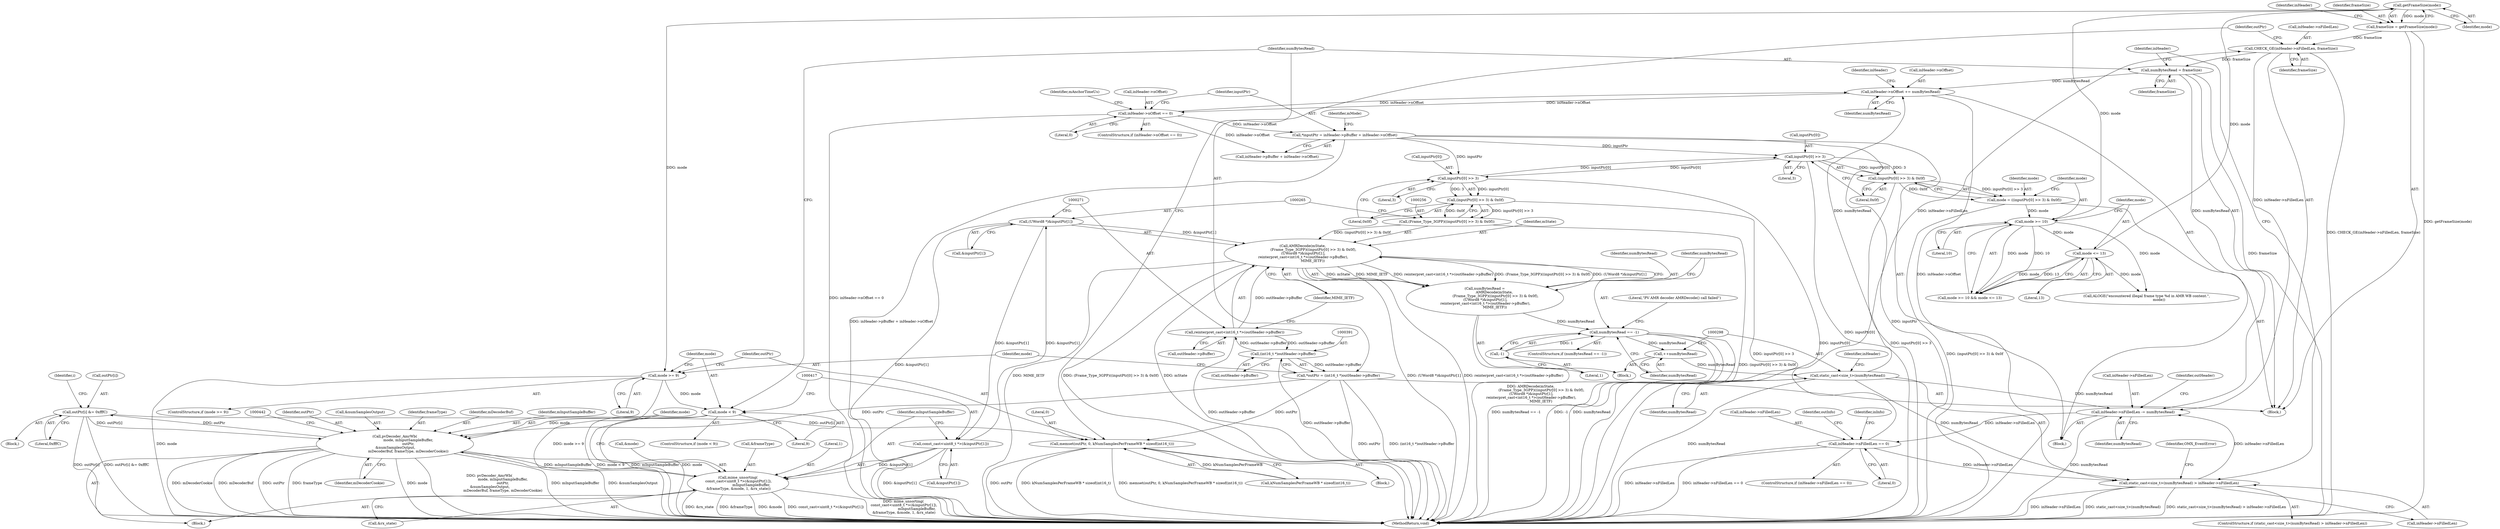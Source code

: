 digraph "1_Android_65756b4082cd79a2d99b2ccb5b392291fd53703f@array" {
"1000458" [label="(Call,outPtr[i] &= 0xfffC)"];
"1000431" [label="(Call,pvDecoder_AmrWb(\n                        mode, mInputSampleBuffer,\n                        outPtr,\n &numSamplesOutput,\n                        mDecoderBuf, frameType, mDecoderCookie))"];
"1000409" [label="(Call,mode < 9)"];
"1000396" [label="(Call,mode >= 9)"];
"1000380" [label="(Call,getFrameSize(mode))"];
"1000361" [label="(Call,mode <= 13)"];
"1000358" [label="(Call,mode >= 10)"];
"1000347" [label="(Call,mode = ((inputPtr[0] >> 3) & 0x0f))"];
"1000349" [label="(Call,(inputPtr[0] >> 3) & 0x0f)"];
"1000350" [label="(Call,inputPtr[0] >> 3)"];
"1000258" [label="(Call,inputPtr[0] >> 3)"];
"1000205" [label="(Call,*inputPtr = inHeader->pBuffer + inHeader->nOffset)"];
"1000190" [label="(Call,inHeader->nOffset == 0)"];
"1000466" [label="(Call,inHeader->nOffset += numBytesRead)"];
"1000297" [label="(Call,static_cast<size_t>(numBytesRead))"];
"1000293" [label="(Call,++numBytesRead)"];
"1000277" [label="(Call,numBytesRead == -1)"];
"1000251" [label="(Call,numBytesRead =\n                 AMRDecode(mState,\n                   (Frame_Type_3GPP)((inputPtr[0] >> 3) & 0x0f),\n (UWord8 *)&inputPtr[1],\n reinterpret_cast<int16_t *>(outHeader->pBuffer),\n                  MIME_IETF))"];
"1000253" [label="(Call,AMRDecode(mState,\n                   (Frame_Type_3GPP)((inputPtr[0] >> 3) & 0x0f),\n (UWord8 *)&inputPtr[1],\n reinterpret_cast<int16_t *>(outHeader->pBuffer),\n                  MIME_IETF))"];
"1000255" [label="(Call,(Frame_Type_3GPP)((inputPtr[0] >> 3) & 0x0f))"];
"1000257" [label="(Call,(inputPtr[0] >> 3) & 0x0f)"];
"1000264" [label="(Call,(UWord8 *)&inputPtr[1])"];
"1000416" [label="(Call,const_cast<uint8_t *>(&inputPtr[1]))"];
"1000270" [label="(Call,reinterpret_cast<int16_t *>(outHeader->pBuffer))"];
"1000390" [label="(Call,(int16_t *)outHeader->pBuffer)"];
"1000279" [label="(Call,-1)"];
"1000463" [label="(Call,numBytesRead = frameSize)"];
"1000382" [label="(Call,CHECK_GE(inHeader->nFilledLen, frameSize))"];
"1000518" [label="(Call,inHeader->nFilledLen == 0)"];
"1000471" [label="(Call,inHeader->nFilledLen -= numBytesRead)"];
"1000296" [label="(Call,static_cast<size_t>(numBytesRead) > inHeader->nFilledLen)"];
"1000378" [label="(Call,frameSize = getFrameSize(mode))"];
"1000415" [label="(Call,mime_unsorting(\n const_cast<uint8_t *>(&inputPtr[1]),\n                        mInputSampleBuffer,\n &frameType, &mode, 1, &rx_state))"];
"1000458" [label="(Call,outPtr[i] &= 0xfffC)"];
"1000388" [label="(Call,*outPtr = (int16_t *)outHeader->pBuffer)"];
"1000400" [label="(Call,memset(outPtr, 0, kNumSamplesPerFrameWB * sizeof(int16_t)))"];
"1000280" [label="(Literal,1)"];
"1000402" [label="(Literal,0)"];
"1000266" [label="(Call,&inputPtr[1])"];
"1000384" [label="(Identifier,inHeader)"];
"1000276" [label="(ControlStructure,if (numBytesRead == -1))"];
"1000294" [label="(Identifier,numBytesRead)"];
"1000427" [label="(Literal,1)"];
"1000253" [label="(Call,AMRDecode(mState,\n                   (Frame_Type_3GPP)((inputPtr[0] >> 3) & 0x0f),\n (UWord8 *)&inputPtr[1],\n reinterpret_cast<int16_t *>(outHeader->pBuffer),\n                  MIME_IETF))"];
"1000191" [label="(Call,inHeader->nOffset)"];
"1000357" [label="(Call,mode >= 10 && mode <= 13)"];
"1000381" [label="(Identifier,mode)"];
"1000475" [label="(Identifier,numBytesRead)"];
"1000434" [label="(Identifier,outPtr)"];
"1000197" [label="(Identifier,mAnchorTimeUs)"];
"1000358" [label="(Call,mode >= 10)"];
"1000556" [label="(MethodReturn,void)"];
"1000190" [label="(Call,inHeader->nOffset == 0)"];
"1000275" [label="(Identifier,MIME_IETF)"];
"1000435" [label="(Call,&numSamplesOutput)"];
"1000390" [label="(Call,(int16_t *)outHeader->pBuffer)"];
"1000438" [label="(Identifier,frameType)"];
"1000258" [label="(Call,inputPtr[0] >> 3)"];
"1000415" [label="(Call,mime_unsorting(\n const_cast<uint8_t *>(&inputPtr[1]),\n                        mInputSampleBuffer,\n &frameType, &mode, 1, &rx_state))"];
"1000348" [label="(Identifier,mode)"];
"1000401" [label="(Identifier,outPtr)"];
"1000272" [label="(Call,outHeader->pBuffer)"];
"1000458" [label="(Call,outPtr[i] &= 0xfffC)"];
"1000386" [label="(Identifier,frameSize)"];
"1000300" [label="(Call,inHeader->nFilledLen)"];
"1000456" [label="(Identifier,i)"];
"1000279" [label="(Call,-1)"];
"1000408" [label="(ControlStructure,if (mode < 9))"];
"1000468" [label="(Identifier,inHeader)"];
"1000465" [label="(Identifier,frameSize)"];
"1000361" [label="(Call,mode <= 13)"];
"1000296" [label="(Call,static_cast<size_t>(numBytesRead) > inHeader->nFilledLen)"];
"1000459" [label="(Call,outPtr[i])"];
"1000270" [label="(Call,reinterpret_cast<int16_t *>(outHeader->pBuffer))"];
"1000467" [label="(Call,inHeader->nOffset)"];
"1000410" [label="(Identifier,mode)"];
"1000355" [label="(Literal,0x0f)"];
"1000418" [label="(Call,&inputPtr[1])"];
"1000463" [label="(Call,numBytesRead = frameSize)"];
"1000428" [label="(Call,&rx_state)"];
"1000351" [label="(Call,inputPtr[0])"];
"1000519" [label="(Call,inHeader->nFilledLen)"];
"1000194" [label="(Literal,0)"];
"1000473" [label="(Identifier,inHeader)"];
"1000251" [label="(Call,numBytesRead =\n                 AMRDecode(mState,\n                   (Frame_Type_3GPP)((inputPtr[0] >> 3) & 0x0f),\n (UWord8 *)&inputPtr[1],\n reinterpret_cast<int16_t *>(outHeader->pBuffer),\n                  MIME_IETF))"];
"1000354" [label="(Literal,3)"];
"1000350" [label="(Call,inputPtr[0] >> 3)"];
"1000416" [label="(Call,const_cast<uint8_t *>(&inputPtr[1]))"];
"1000431" [label="(Call,pvDecoder_AmrWb(\n                        mode, mInputSampleBuffer,\n                        outPtr,\n &numSamplesOutput,\n                        mDecoderBuf, frameType, mDecoderCookie))"];
"1000412" [label="(Block,)"];
"1000380" [label="(Call,getFrameSize(mode))"];
"1000425" [label="(Call,&mode)"];
"1000360" [label="(Literal,10)"];
"1000457" [label="(Block,)"];
"1000277" [label="(Call,numBytesRead == -1)"];
"1000189" [label="(ControlStructure,if (inHeader->nOffset == 0))"];
"1000392" [label="(Call,outHeader->pBuffer)"];
"1000389" [label="(Identifier,outPtr)"];
"1000379" [label="(Identifier,frameSize)"];
"1000462" [label="(Literal,0xfffC)"];
"1000314" [label="(Block,)"];
"1000437" [label="(Identifier,mDecoderBuf)"];
"1000541" [label="(Identifier,outInfo)"];
"1000403" [label="(Call,kNumSamplesPerFrameWB * sizeof(int16_t))"];
"1000422" [label="(Identifier,mInputSampleBuffer)"];
"1000439" [label="(Identifier,mDecoderCookie)"];
"1000349" [label="(Call,(inputPtr[0] >> 3) & 0x0f)"];
"1000254" [label="(Identifier,mState)"];
"1000522" [label="(Literal,0)"];
"1000397" [label="(Identifier,mode)"];
"1000471" [label="(Call,inHeader->nFilledLen -= numBytesRead)"];
"1000347" [label="(Call,mode = ((inputPtr[0] >> 3) & 0x0f))"];
"1000295" [label="(ControlStructure,if (static_cast<size_t>(numBytesRead) > inHeader->nFilledLen))"];
"1000383" [label="(Call,inHeader->nFilledLen)"];
"1000278" [label="(Identifier,numBytesRead)"];
"1000217" [label="(Identifier,mMode)"];
"1000388" [label="(Call,*outPtr = (int16_t *)outHeader->pBuffer)"];
"1000257" [label="(Call,(inputPtr[0] >> 3) & 0x0f)"];
"1000409" [label="(Call,mode < 9)"];
"1000255" [label="(Call,(Frame_Type_3GPP)((inputPtr[0] >> 3) & 0x0f))"];
"1000526" [label="(Identifier,inInfo)"];
"1000399" [label="(Block,)"];
"1000259" [label="(Call,inputPtr[0])"];
"1000472" [label="(Call,inHeader->nFilledLen)"];
"1000283" [label="(Literal,\"PV AMR decoder AMRDecode() call failed\")"];
"1000301" [label="(Identifier,inHeader)"];
"1000293" [label="(Call,++numBytesRead)"];
"1000466" [label="(Call,inHeader->nOffset += numBytesRead)"];
"1000365" [label="(Call,ALOGE(\"encountered illegal frame type %d in AMR WB content.\",\n                      mode))"];
"1000378" [label="(Call,frameSize = getFrameSize(mode))"];
"1000263" [label="(Literal,0x0f)"];
"1000433" [label="(Identifier,mInputSampleBuffer)"];
"1000382" [label="(Call,CHECK_GE(inHeader->nFilledLen, frameSize))"];
"1000400" [label="(Call,memset(outPtr, 0, kNumSamplesPerFrameWB * sizeof(int16_t)))"];
"1000262" [label="(Literal,3)"];
"1000464" [label="(Identifier,numBytesRead)"];
"1000517" [label="(ControlStructure,if (inHeader->nFilledLen == 0))"];
"1000299" [label="(Identifier,numBytesRead)"];
"1000411" [label="(Literal,9)"];
"1000130" [label="(Block,)"];
"1000395" [label="(ControlStructure,if (mode >= 9))"];
"1000206" [label="(Identifier,inputPtr)"];
"1000518" [label="(Call,inHeader->nFilledLen == 0)"];
"1000423" [label="(Call,&frameType)"];
"1000205" [label="(Call,*inputPtr = inHeader->pBuffer + inHeader->nOffset)"];
"1000396" [label="(Call,mode >= 9)"];
"1000470" [label="(Identifier,numBytesRead)"];
"1000432" [label="(Identifier,mode)"];
"1000264" [label="(Call,(UWord8 *)&inputPtr[1])"];
"1000207" [label="(Call,inHeader->pBuffer + inHeader->nOffset)"];
"1000219" [label="(Block,)"];
"1000478" [label="(Identifier,outHeader)"];
"1000297" [label="(Call,static_cast<size_t>(numBytesRead))"];
"1000362" [label="(Identifier,mode)"];
"1000398" [label="(Literal,9)"];
"1000359" [label="(Identifier,mode)"];
"1000305" [label="(Identifier,OMX_EventError)"];
"1000363" [label="(Literal,13)"];
"1000252" [label="(Identifier,numBytesRead)"];
"1000458" -> "1000457"  [label="AST: "];
"1000458" -> "1000462"  [label="CFG: "];
"1000459" -> "1000458"  [label="AST: "];
"1000462" -> "1000458"  [label="AST: "];
"1000456" -> "1000458"  [label="CFG: "];
"1000458" -> "1000556"  [label="DDG: outPtr[i]"];
"1000458" -> "1000556"  [label="DDG: outPtr[i] &= 0xfffC"];
"1000458" -> "1000400"  [label="DDG: outPtr[i]"];
"1000458" -> "1000431"  [label="DDG: outPtr[i]"];
"1000431" -> "1000458"  [label="DDG: outPtr"];
"1000431" -> "1000412"  [label="AST: "];
"1000431" -> "1000439"  [label="CFG: "];
"1000432" -> "1000431"  [label="AST: "];
"1000433" -> "1000431"  [label="AST: "];
"1000434" -> "1000431"  [label="AST: "];
"1000435" -> "1000431"  [label="AST: "];
"1000437" -> "1000431"  [label="AST: "];
"1000438" -> "1000431"  [label="AST: "];
"1000439" -> "1000431"  [label="AST: "];
"1000442" -> "1000431"  [label="CFG: "];
"1000431" -> "1000556"  [label="DDG: mDecoderBuf"];
"1000431" -> "1000556"  [label="DDG: outPtr"];
"1000431" -> "1000556"  [label="DDG: frameType"];
"1000431" -> "1000556"  [label="DDG: mode"];
"1000431" -> "1000556"  [label="DDG: pvDecoder_AmrWb(\n                        mode, mInputSampleBuffer,\n                        outPtr,\n &numSamplesOutput,\n                        mDecoderBuf, frameType, mDecoderCookie)"];
"1000431" -> "1000556"  [label="DDG: mInputSampleBuffer"];
"1000431" -> "1000556"  [label="DDG: &numSamplesOutput"];
"1000431" -> "1000556"  [label="DDG: mDecoderCookie"];
"1000431" -> "1000415"  [label="DDG: mInputSampleBuffer"];
"1000409" -> "1000431"  [label="DDG: mode"];
"1000415" -> "1000431"  [label="DDG: mInputSampleBuffer"];
"1000388" -> "1000431"  [label="DDG: outPtr"];
"1000409" -> "1000408"  [label="AST: "];
"1000409" -> "1000411"  [label="CFG: "];
"1000410" -> "1000409"  [label="AST: "];
"1000411" -> "1000409"  [label="AST: "];
"1000417" -> "1000409"  [label="CFG: "];
"1000464" -> "1000409"  [label="CFG: "];
"1000409" -> "1000556"  [label="DDG: mode < 9"];
"1000409" -> "1000556"  [label="DDG: mode"];
"1000396" -> "1000409"  [label="DDG: mode"];
"1000396" -> "1000395"  [label="AST: "];
"1000396" -> "1000398"  [label="CFG: "];
"1000397" -> "1000396"  [label="AST: "];
"1000398" -> "1000396"  [label="AST: "];
"1000401" -> "1000396"  [label="CFG: "];
"1000410" -> "1000396"  [label="CFG: "];
"1000396" -> "1000556"  [label="DDG: mode >= 9"];
"1000396" -> "1000556"  [label="DDG: mode"];
"1000380" -> "1000396"  [label="DDG: mode"];
"1000380" -> "1000378"  [label="AST: "];
"1000380" -> "1000381"  [label="CFG: "];
"1000381" -> "1000380"  [label="AST: "];
"1000378" -> "1000380"  [label="CFG: "];
"1000380" -> "1000378"  [label="DDG: mode"];
"1000361" -> "1000380"  [label="DDG: mode"];
"1000358" -> "1000380"  [label="DDG: mode"];
"1000361" -> "1000357"  [label="AST: "];
"1000361" -> "1000363"  [label="CFG: "];
"1000362" -> "1000361"  [label="AST: "];
"1000363" -> "1000361"  [label="AST: "];
"1000357" -> "1000361"  [label="CFG: "];
"1000361" -> "1000357"  [label="DDG: mode"];
"1000361" -> "1000357"  [label="DDG: 13"];
"1000358" -> "1000361"  [label="DDG: mode"];
"1000361" -> "1000365"  [label="DDG: mode"];
"1000358" -> "1000357"  [label="AST: "];
"1000358" -> "1000360"  [label="CFG: "];
"1000359" -> "1000358"  [label="AST: "];
"1000360" -> "1000358"  [label="AST: "];
"1000362" -> "1000358"  [label="CFG: "];
"1000357" -> "1000358"  [label="CFG: "];
"1000358" -> "1000357"  [label="DDG: mode"];
"1000358" -> "1000357"  [label="DDG: 10"];
"1000347" -> "1000358"  [label="DDG: mode"];
"1000358" -> "1000365"  [label="DDG: mode"];
"1000347" -> "1000314"  [label="AST: "];
"1000347" -> "1000349"  [label="CFG: "];
"1000348" -> "1000347"  [label="AST: "];
"1000349" -> "1000347"  [label="AST: "];
"1000359" -> "1000347"  [label="CFG: "];
"1000347" -> "1000556"  [label="DDG: (inputPtr[0] >> 3) & 0x0f"];
"1000349" -> "1000347"  [label="DDG: inputPtr[0] >> 3"];
"1000349" -> "1000347"  [label="DDG: 0x0f"];
"1000349" -> "1000355"  [label="CFG: "];
"1000350" -> "1000349"  [label="AST: "];
"1000355" -> "1000349"  [label="AST: "];
"1000349" -> "1000556"  [label="DDG: inputPtr[0] >> 3"];
"1000350" -> "1000349"  [label="DDG: inputPtr[0]"];
"1000350" -> "1000349"  [label="DDG: 3"];
"1000350" -> "1000354"  [label="CFG: "];
"1000351" -> "1000350"  [label="AST: "];
"1000354" -> "1000350"  [label="AST: "];
"1000355" -> "1000350"  [label="CFG: "];
"1000350" -> "1000556"  [label="DDG: inputPtr[0]"];
"1000350" -> "1000258"  [label="DDG: inputPtr[0]"];
"1000258" -> "1000350"  [label="DDG: inputPtr[0]"];
"1000205" -> "1000350"  [label="DDG: inputPtr"];
"1000258" -> "1000257"  [label="AST: "];
"1000258" -> "1000262"  [label="CFG: "];
"1000259" -> "1000258"  [label="AST: "];
"1000262" -> "1000258"  [label="AST: "];
"1000263" -> "1000258"  [label="CFG: "];
"1000258" -> "1000556"  [label="DDG: inputPtr[0]"];
"1000258" -> "1000257"  [label="DDG: inputPtr[0]"];
"1000258" -> "1000257"  [label="DDG: 3"];
"1000205" -> "1000258"  [label="DDG: inputPtr"];
"1000205" -> "1000130"  [label="AST: "];
"1000205" -> "1000207"  [label="CFG: "];
"1000206" -> "1000205"  [label="AST: "];
"1000207" -> "1000205"  [label="AST: "];
"1000217" -> "1000205"  [label="CFG: "];
"1000205" -> "1000556"  [label="DDG: inputPtr"];
"1000205" -> "1000556"  [label="DDG: inHeader->pBuffer + inHeader->nOffset"];
"1000190" -> "1000205"  [label="DDG: inHeader->nOffset"];
"1000190" -> "1000189"  [label="AST: "];
"1000190" -> "1000194"  [label="CFG: "];
"1000191" -> "1000190"  [label="AST: "];
"1000194" -> "1000190"  [label="AST: "];
"1000197" -> "1000190"  [label="CFG: "];
"1000206" -> "1000190"  [label="CFG: "];
"1000190" -> "1000556"  [label="DDG: inHeader->nOffset == 0"];
"1000466" -> "1000190"  [label="DDG: inHeader->nOffset"];
"1000190" -> "1000207"  [label="DDG: inHeader->nOffset"];
"1000190" -> "1000466"  [label="DDG: inHeader->nOffset"];
"1000466" -> "1000130"  [label="AST: "];
"1000466" -> "1000470"  [label="CFG: "];
"1000467" -> "1000466"  [label="AST: "];
"1000470" -> "1000466"  [label="AST: "];
"1000473" -> "1000466"  [label="CFG: "];
"1000466" -> "1000556"  [label="DDG: inHeader->nOffset"];
"1000297" -> "1000466"  [label="DDG: numBytesRead"];
"1000463" -> "1000466"  [label="DDG: numBytesRead"];
"1000297" -> "1000296"  [label="AST: "];
"1000297" -> "1000299"  [label="CFG: "];
"1000298" -> "1000297"  [label="AST: "];
"1000299" -> "1000297"  [label="AST: "];
"1000301" -> "1000297"  [label="CFG: "];
"1000297" -> "1000556"  [label="DDG: numBytesRead"];
"1000297" -> "1000296"  [label="DDG: numBytesRead"];
"1000293" -> "1000297"  [label="DDG: numBytesRead"];
"1000297" -> "1000471"  [label="DDG: numBytesRead"];
"1000293" -> "1000219"  [label="AST: "];
"1000293" -> "1000294"  [label="CFG: "];
"1000294" -> "1000293"  [label="AST: "];
"1000298" -> "1000293"  [label="CFG: "];
"1000277" -> "1000293"  [label="DDG: numBytesRead"];
"1000277" -> "1000276"  [label="AST: "];
"1000277" -> "1000279"  [label="CFG: "];
"1000278" -> "1000277"  [label="AST: "];
"1000279" -> "1000277"  [label="AST: "];
"1000283" -> "1000277"  [label="CFG: "];
"1000294" -> "1000277"  [label="CFG: "];
"1000277" -> "1000556"  [label="DDG: numBytesRead"];
"1000277" -> "1000556"  [label="DDG: numBytesRead == -1"];
"1000277" -> "1000556"  [label="DDG: -1"];
"1000251" -> "1000277"  [label="DDG: numBytesRead"];
"1000279" -> "1000277"  [label="DDG: 1"];
"1000251" -> "1000219"  [label="AST: "];
"1000251" -> "1000253"  [label="CFG: "];
"1000252" -> "1000251"  [label="AST: "];
"1000253" -> "1000251"  [label="AST: "];
"1000278" -> "1000251"  [label="CFG: "];
"1000251" -> "1000556"  [label="DDG: AMRDecode(mState,\n                   (Frame_Type_3GPP)((inputPtr[0] >> 3) & 0x0f),\n (UWord8 *)&inputPtr[1],\n reinterpret_cast<int16_t *>(outHeader->pBuffer),\n                  MIME_IETF)"];
"1000253" -> "1000251"  [label="DDG: mState"];
"1000253" -> "1000251"  [label="DDG: MIME_IETF"];
"1000253" -> "1000251"  [label="DDG: reinterpret_cast<int16_t *>(outHeader->pBuffer)"];
"1000253" -> "1000251"  [label="DDG: (Frame_Type_3GPP)((inputPtr[0] >> 3) & 0x0f)"];
"1000253" -> "1000251"  [label="DDG: (UWord8 *)&inputPtr[1]"];
"1000253" -> "1000275"  [label="CFG: "];
"1000254" -> "1000253"  [label="AST: "];
"1000255" -> "1000253"  [label="AST: "];
"1000264" -> "1000253"  [label="AST: "];
"1000270" -> "1000253"  [label="AST: "];
"1000275" -> "1000253"  [label="AST: "];
"1000253" -> "1000556"  [label="DDG: MIME_IETF"];
"1000253" -> "1000556"  [label="DDG: (Frame_Type_3GPP)((inputPtr[0] >> 3) & 0x0f)"];
"1000253" -> "1000556"  [label="DDG: mState"];
"1000253" -> "1000556"  [label="DDG: (UWord8 *)&inputPtr[1]"];
"1000253" -> "1000556"  [label="DDG: reinterpret_cast<int16_t *>(outHeader->pBuffer)"];
"1000255" -> "1000253"  [label="DDG: (inputPtr[0] >> 3) & 0x0f"];
"1000264" -> "1000253"  [label="DDG: &inputPtr[1]"];
"1000270" -> "1000253"  [label="DDG: outHeader->pBuffer"];
"1000255" -> "1000257"  [label="CFG: "];
"1000256" -> "1000255"  [label="AST: "];
"1000257" -> "1000255"  [label="AST: "];
"1000265" -> "1000255"  [label="CFG: "];
"1000255" -> "1000556"  [label="DDG: (inputPtr[0] >> 3) & 0x0f"];
"1000257" -> "1000255"  [label="DDG: inputPtr[0] >> 3"];
"1000257" -> "1000255"  [label="DDG: 0x0f"];
"1000257" -> "1000263"  [label="CFG: "];
"1000263" -> "1000257"  [label="AST: "];
"1000257" -> "1000556"  [label="DDG: inputPtr[0] >> 3"];
"1000264" -> "1000266"  [label="CFG: "];
"1000265" -> "1000264"  [label="AST: "];
"1000266" -> "1000264"  [label="AST: "];
"1000271" -> "1000264"  [label="CFG: "];
"1000264" -> "1000556"  [label="DDG: &inputPtr[1]"];
"1000416" -> "1000264"  [label="DDG: &inputPtr[1]"];
"1000264" -> "1000416"  [label="DDG: &inputPtr[1]"];
"1000416" -> "1000415"  [label="AST: "];
"1000416" -> "1000418"  [label="CFG: "];
"1000417" -> "1000416"  [label="AST: "];
"1000418" -> "1000416"  [label="AST: "];
"1000422" -> "1000416"  [label="CFG: "];
"1000416" -> "1000556"  [label="DDG: &inputPtr[1]"];
"1000416" -> "1000415"  [label="DDG: &inputPtr[1]"];
"1000270" -> "1000272"  [label="CFG: "];
"1000271" -> "1000270"  [label="AST: "];
"1000272" -> "1000270"  [label="AST: "];
"1000275" -> "1000270"  [label="CFG: "];
"1000270" -> "1000556"  [label="DDG: outHeader->pBuffer"];
"1000390" -> "1000270"  [label="DDG: outHeader->pBuffer"];
"1000270" -> "1000390"  [label="DDG: outHeader->pBuffer"];
"1000390" -> "1000388"  [label="AST: "];
"1000390" -> "1000392"  [label="CFG: "];
"1000391" -> "1000390"  [label="AST: "];
"1000392" -> "1000390"  [label="AST: "];
"1000388" -> "1000390"  [label="CFG: "];
"1000390" -> "1000556"  [label="DDG: outHeader->pBuffer"];
"1000390" -> "1000388"  [label="DDG: outHeader->pBuffer"];
"1000279" -> "1000280"  [label="CFG: "];
"1000280" -> "1000279"  [label="AST: "];
"1000463" -> "1000314"  [label="AST: "];
"1000463" -> "1000465"  [label="CFG: "];
"1000464" -> "1000463"  [label="AST: "];
"1000465" -> "1000463"  [label="AST: "];
"1000468" -> "1000463"  [label="CFG: "];
"1000463" -> "1000556"  [label="DDG: frameSize"];
"1000382" -> "1000463"  [label="DDG: frameSize"];
"1000463" -> "1000471"  [label="DDG: numBytesRead"];
"1000382" -> "1000314"  [label="AST: "];
"1000382" -> "1000386"  [label="CFG: "];
"1000383" -> "1000382"  [label="AST: "];
"1000386" -> "1000382"  [label="AST: "];
"1000389" -> "1000382"  [label="CFG: "];
"1000382" -> "1000556"  [label="DDG: CHECK_GE(inHeader->nFilledLen, frameSize)"];
"1000518" -> "1000382"  [label="DDG: inHeader->nFilledLen"];
"1000378" -> "1000382"  [label="DDG: frameSize"];
"1000382" -> "1000471"  [label="DDG: inHeader->nFilledLen"];
"1000518" -> "1000517"  [label="AST: "];
"1000518" -> "1000522"  [label="CFG: "];
"1000519" -> "1000518"  [label="AST: "];
"1000522" -> "1000518"  [label="AST: "];
"1000526" -> "1000518"  [label="CFG: "];
"1000541" -> "1000518"  [label="CFG: "];
"1000518" -> "1000556"  [label="DDG: inHeader->nFilledLen"];
"1000518" -> "1000556"  [label="DDG: inHeader->nFilledLen == 0"];
"1000518" -> "1000296"  [label="DDG: inHeader->nFilledLen"];
"1000471" -> "1000518"  [label="DDG: inHeader->nFilledLen"];
"1000471" -> "1000130"  [label="AST: "];
"1000471" -> "1000475"  [label="CFG: "];
"1000472" -> "1000471"  [label="AST: "];
"1000475" -> "1000471"  [label="AST: "];
"1000478" -> "1000471"  [label="CFG: "];
"1000471" -> "1000556"  [label="DDG: numBytesRead"];
"1000296" -> "1000471"  [label="DDG: inHeader->nFilledLen"];
"1000296" -> "1000295"  [label="AST: "];
"1000296" -> "1000300"  [label="CFG: "];
"1000300" -> "1000296"  [label="AST: "];
"1000305" -> "1000296"  [label="CFG: "];
"1000468" -> "1000296"  [label="CFG: "];
"1000296" -> "1000556"  [label="DDG: static_cast<size_t>(numBytesRead) > inHeader->nFilledLen"];
"1000296" -> "1000556"  [label="DDG: inHeader->nFilledLen"];
"1000296" -> "1000556"  [label="DDG: static_cast<size_t>(numBytesRead)"];
"1000378" -> "1000314"  [label="AST: "];
"1000379" -> "1000378"  [label="AST: "];
"1000384" -> "1000378"  [label="CFG: "];
"1000378" -> "1000556"  [label="DDG: getFrameSize(mode)"];
"1000415" -> "1000412"  [label="AST: "];
"1000415" -> "1000428"  [label="CFG: "];
"1000422" -> "1000415"  [label="AST: "];
"1000423" -> "1000415"  [label="AST: "];
"1000425" -> "1000415"  [label="AST: "];
"1000427" -> "1000415"  [label="AST: "];
"1000428" -> "1000415"  [label="AST: "];
"1000432" -> "1000415"  [label="CFG: "];
"1000415" -> "1000556"  [label="DDG: &rx_state"];
"1000415" -> "1000556"  [label="DDG: &frameType"];
"1000415" -> "1000556"  [label="DDG: &mode"];
"1000415" -> "1000556"  [label="DDG: const_cast<uint8_t *>(&inputPtr[1])"];
"1000415" -> "1000556"  [label="DDG: mime_unsorting(\n const_cast<uint8_t *>(&inputPtr[1]),\n                        mInputSampleBuffer,\n &frameType, &mode, 1, &rx_state)"];
"1000388" -> "1000314"  [label="AST: "];
"1000389" -> "1000388"  [label="AST: "];
"1000397" -> "1000388"  [label="CFG: "];
"1000388" -> "1000556"  [label="DDG: outPtr"];
"1000388" -> "1000556"  [label="DDG: (int16_t *)outHeader->pBuffer"];
"1000388" -> "1000400"  [label="DDG: outPtr"];
"1000400" -> "1000399"  [label="AST: "];
"1000400" -> "1000403"  [label="CFG: "];
"1000401" -> "1000400"  [label="AST: "];
"1000402" -> "1000400"  [label="AST: "];
"1000403" -> "1000400"  [label="AST: "];
"1000464" -> "1000400"  [label="CFG: "];
"1000400" -> "1000556"  [label="DDG: outPtr"];
"1000400" -> "1000556"  [label="DDG: kNumSamplesPerFrameWB * sizeof(int16_t)"];
"1000400" -> "1000556"  [label="DDG: memset(outPtr, 0, kNumSamplesPerFrameWB * sizeof(int16_t))"];
"1000403" -> "1000400"  [label="DDG: kNumSamplesPerFrameWB"];
}
